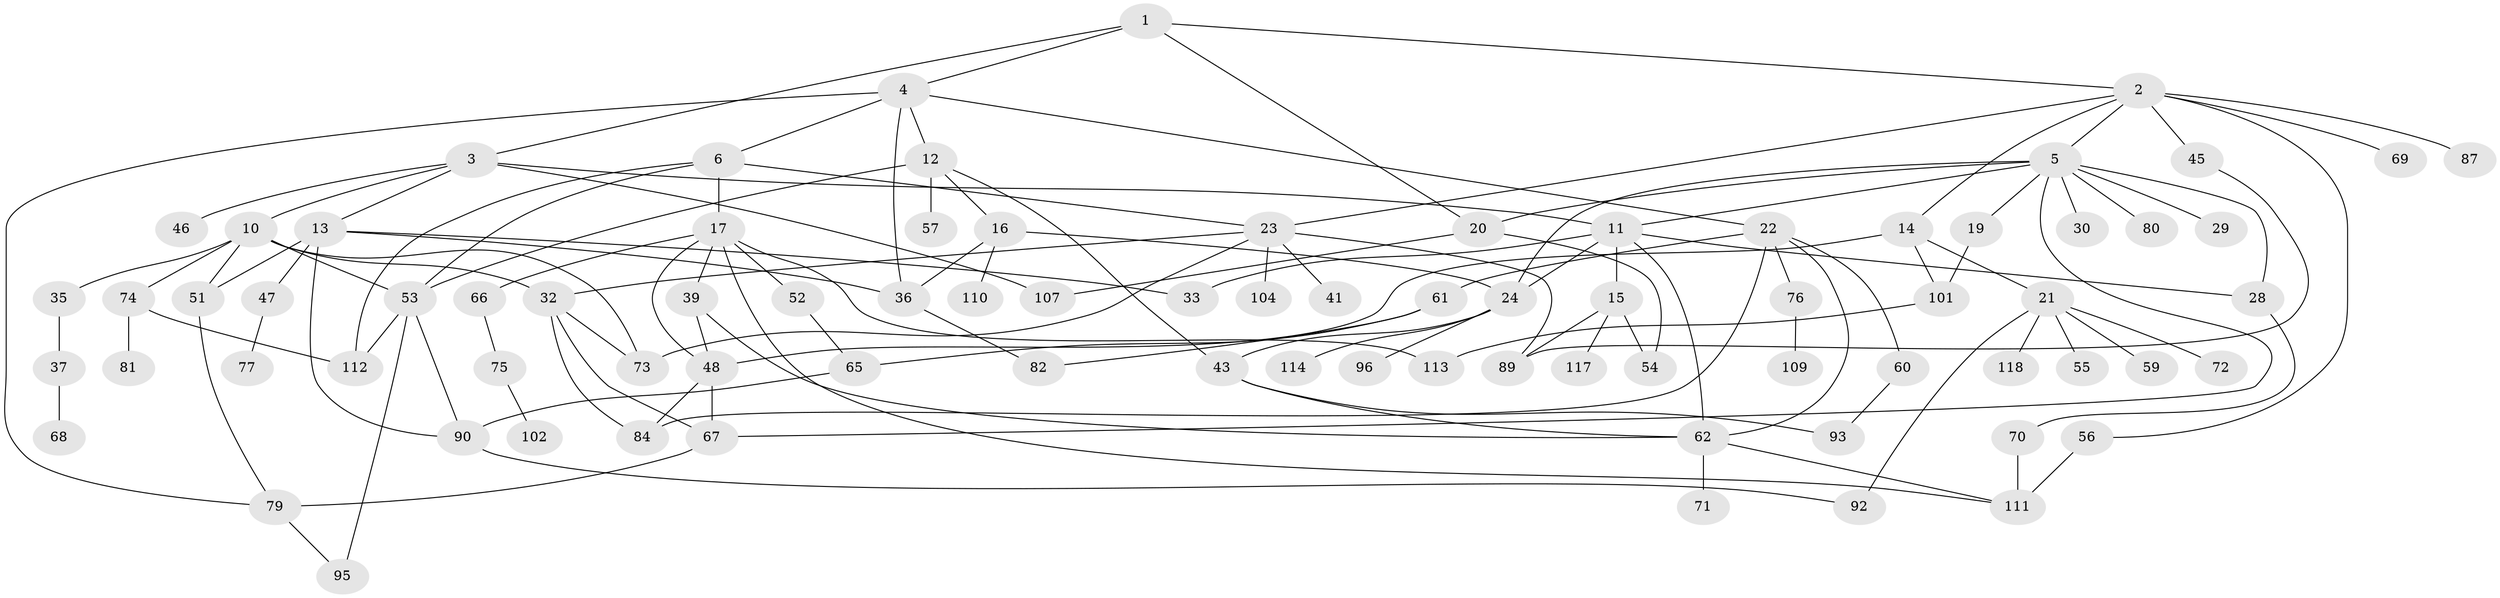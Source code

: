 // Generated by graph-tools (version 1.1) at 2025/51/02/27/25 19:51:36]
// undirected, 83 vertices, 127 edges
graph export_dot {
graph [start="1"]
  node [color=gray90,style=filled];
  1 [super="+25"];
  2 [super="+44"];
  3 [super="+8"];
  4 [super="+7"];
  5 [super="+9"];
  6 [super="+18"];
  10 [super="+50"];
  11;
  12 [super="+34"];
  13 [super="+26"];
  14;
  15;
  16 [super="+63"];
  17 [super="+31"];
  19;
  20 [super="+38"];
  21 [super="+49"];
  22 [super="+27"];
  23 [super="+40"];
  24 [super="+42"];
  28 [super="+98"];
  29;
  30;
  32 [super="+86"];
  33 [super="+103"];
  35;
  36;
  37 [super="+58"];
  39;
  41;
  43;
  45;
  46;
  47;
  48 [super="+91"];
  51 [super="+85"];
  52;
  53 [super="+100"];
  54;
  55;
  56;
  57 [super="+83"];
  59;
  60;
  61 [super="+106"];
  62 [super="+64"];
  65 [super="+94"];
  66;
  67 [super="+97"];
  68;
  69;
  70 [super="+88"];
  71;
  72;
  73;
  74 [super="+78"];
  75;
  76;
  77;
  79 [super="+99"];
  80;
  81;
  82 [super="+116"];
  84;
  87;
  89;
  90;
  92 [super="+108"];
  93;
  95;
  96;
  101 [super="+105"];
  102;
  104;
  107;
  109;
  110;
  111 [super="+115"];
  112;
  113;
  114;
  117;
  118;
  1 -- 2;
  1 -- 3;
  1 -- 4;
  1 -- 20;
  2 -- 5;
  2 -- 14;
  2 -- 23;
  2 -- 45;
  2 -- 56;
  2 -- 69;
  2 -- 87;
  3 -- 10;
  3 -- 11;
  3 -- 13;
  3 -- 46;
  3 -- 107;
  4 -- 6;
  4 -- 12;
  4 -- 79;
  4 -- 36;
  4 -- 22;
  5 -- 19;
  5 -- 29;
  5 -- 11;
  5 -- 80;
  5 -- 67;
  5 -- 20;
  5 -- 28;
  5 -- 30;
  5 -- 24;
  6 -- 17;
  6 -- 112;
  6 -- 23;
  6 -- 53;
  10 -- 35;
  10 -- 73;
  10 -- 53;
  10 -- 51;
  10 -- 74;
  10 -- 32;
  11 -- 15;
  11 -- 24;
  11 -- 62;
  11 -- 33;
  11 -- 28;
  12 -- 16;
  12 -- 53;
  12 -- 57;
  12 -- 43;
  13 -- 33;
  13 -- 90;
  13 -- 36;
  13 -- 51;
  13 -- 47;
  14 -- 21;
  14 -- 48;
  14 -- 101;
  15 -- 54;
  15 -- 89;
  15 -- 117;
  16 -- 36;
  16 -- 24;
  16 -- 110;
  17 -- 52;
  17 -- 66;
  17 -- 48;
  17 -- 113;
  17 -- 39;
  17 -- 111;
  19 -- 101;
  20 -- 107;
  20 -- 54;
  21 -- 55;
  21 -- 59;
  21 -- 72;
  21 -- 92;
  21 -- 118;
  22 -- 60;
  22 -- 62;
  22 -- 76;
  22 -- 61;
  22 -- 84;
  23 -- 32;
  23 -- 41;
  23 -- 89 [weight=2];
  23 -- 104;
  23 -- 73;
  24 -- 96;
  24 -- 114;
  24 -- 43;
  28 -- 70;
  32 -- 84;
  32 -- 67;
  32 -- 73;
  35 -- 37;
  36 -- 82;
  37 -- 68;
  39 -- 62;
  39 -- 48;
  43 -- 93;
  43 -- 62;
  45 -- 89;
  47 -- 77;
  48 -- 67;
  48 -- 84;
  51 -- 79;
  52 -- 65;
  53 -- 95;
  53 -- 112;
  53 -- 90;
  56 -- 111 [weight=2];
  60 -- 93;
  61 -- 65;
  61 -- 82;
  62 -- 71;
  62 -- 111;
  65 -- 90;
  66 -- 75;
  67 -- 79;
  70 -- 111;
  74 -- 112;
  74 -- 81;
  75 -- 102;
  76 -- 109;
  79 -- 95;
  90 -- 92;
  101 -- 113;
}
